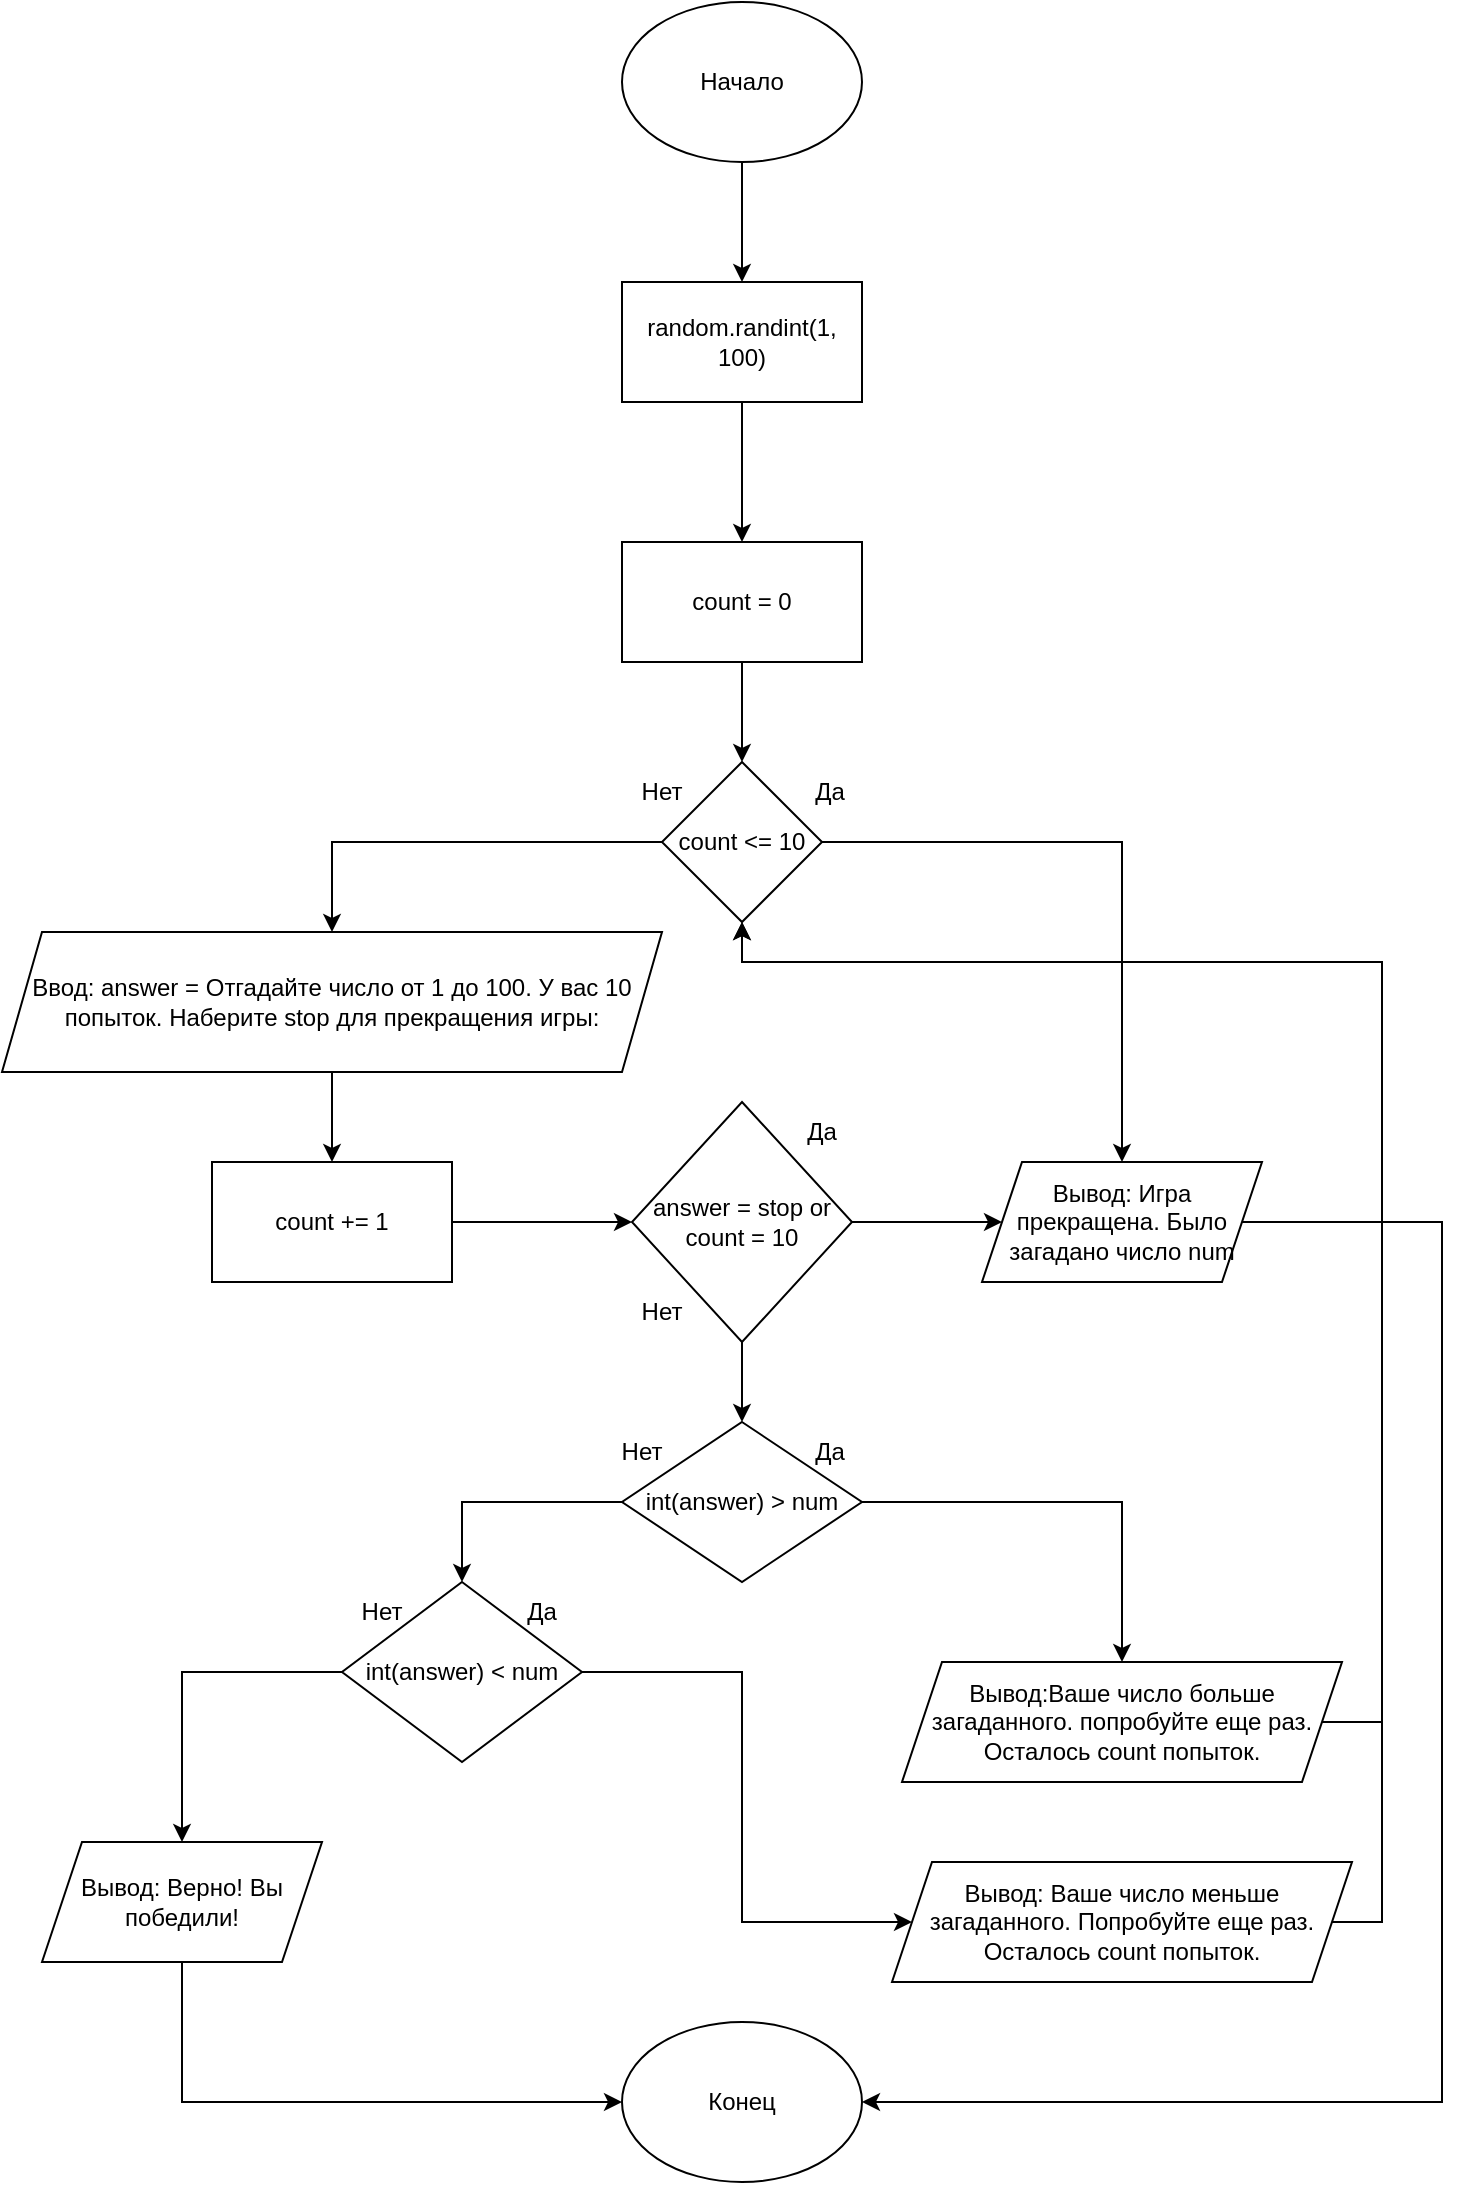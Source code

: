 <mxfile version="16.0.0" type="github">
  <diagram id="60aUjhip32pcZo3pTjMC" name="Page-1">
    <mxGraphModel dx="782" dy="418" grid="1" gridSize="10" guides="1" tooltips="1" connect="1" arrows="1" fold="1" page="1" pageScale="1" pageWidth="827" pageHeight="1169" math="0" shadow="0">
      <root>
        <mxCell id="0" />
        <mxCell id="1" parent="0" />
        <mxCell id="UIRtPsSLRUZ2GGGTHiNp-13" style="edgeStyle=orthogonalEdgeStyle;rounded=0;orthogonalLoop=1;jettySize=auto;html=1;entryX=0.5;entryY=0;entryDx=0;entryDy=0;" edge="1" parent="1" source="UIRtPsSLRUZ2GGGTHiNp-1" target="UIRtPsSLRUZ2GGGTHiNp-2">
          <mxGeometry relative="1" as="geometry" />
        </mxCell>
        <mxCell id="UIRtPsSLRUZ2GGGTHiNp-1" value="Начало" style="ellipse;whiteSpace=wrap;html=1;" vertex="1" parent="1">
          <mxGeometry x="340" y="50" width="120" height="80" as="geometry" />
        </mxCell>
        <mxCell id="UIRtPsSLRUZ2GGGTHiNp-14" style="edgeStyle=orthogonalEdgeStyle;rounded=0;orthogonalLoop=1;jettySize=auto;html=1;entryX=0.5;entryY=0;entryDx=0;entryDy=0;" edge="1" parent="1" source="UIRtPsSLRUZ2GGGTHiNp-2" target="UIRtPsSLRUZ2GGGTHiNp-3">
          <mxGeometry relative="1" as="geometry" />
        </mxCell>
        <mxCell id="UIRtPsSLRUZ2GGGTHiNp-2" value="random.randint(1, 100)" style="rounded=0;whiteSpace=wrap;html=1;" vertex="1" parent="1">
          <mxGeometry x="340" y="190" width="120" height="60" as="geometry" />
        </mxCell>
        <mxCell id="UIRtPsSLRUZ2GGGTHiNp-15" style="edgeStyle=orthogonalEdgeStyle;rounded=0;orthogonalLoop=1;jettySize=auto;html=1;entryX=0.5;entryY=0;entryDx=0;entryDy=0;" edge="1" parent="1" source="UIRtPsSLRUZ2GGGTHiNp-3" target="UIRtPsSLRUZ2GGGTHiNp-4">
          <mxGeometry relative="1" as="geometry" />
        </mxCell>
        <mxCell id="UIRtPsSLRUZ2GGGTHiNp-3" value="count = 0" style="rounded=0;whiteSpace=wrap;html=1;" vertex="1" parent="1">
          <mxGeometry x="340" y="320" width="120" height="60" as="geometry" />
        </mxCell>
        <mxCell id="UIRtPsSLRUZ2GGGTHiNp-10" style="edgeStyle=orthogonalEdgeStyle;rounded=0;orthogonalLoop=1;jettySize=auto;html=1;entryX=0.5;entryY=0;entryDx=0;entryDy=0;" edge="1" parent="1" source="UIRtPsSLRUZ2GGGTHiNp-4" target="UIRtPsSLRUZ2GGGTHiNp-7">
          <mxGeometry relative="1" as="geometry">
            <Array as="points">
              <mxPoint x="195" y="470" />
            </Array>
          </mxGeometry>
        </mxCell>
        <mxCell id="UIRtPsSLRUZ2GGGTHiNp-34" style="edgeStyle=orthogonalEdgeStyle;rounded=0;orthogonalLoop=1;jettySize=auto;html=1;entryX=0.5;entryY=0;entryDx=0;entryDy=0;" edge="1" parent="1" source="UIRtPsSLRUZ2GGGTHiNp-4" target="UIRtPsSLRUZ2GGGTHiNp-18">
          <mxGeometry relative="1" as="geometry" />
        </mxCell>
        <mxCell id="UIRtPsSLRUZ2GGGTHiNp-4" value="count &amp;lt;= 10" style="rhombus;whiteSpace=wrap;html=1;" vertex="1" parent="1">
          <mxGeometry x="360" y="430" width="80" height="80" as="geometry" />
        </mxCell>
        <mxCell id="UIRtPsSLRUZ2GGGTHiNp-5" value="Да" style="text;html=1;strokeColor=none;fillColor=none;align=center;verticalAlign=middle;whiteSpace=wrap;rounded=0;" vertex="1" parent="1">
          <mxGeometry x="414" y="430" width="60" height="30" as="geometry" />
        </mxCell>
        <mxCell id="UIRtPsSLRUZ2GGGTHiNp-6" value="Нет" style="text;html=1;strokeColor=none;fillColor=none;align=center;verticalAlign=middle;whiteSpace=wrap;rounded=0;" vertex="1" parent="1">
          <mxGeometry x="330" y="430" width="60" height="30" as="geometry" />
        </mxCell>
        <mxCell id="UIRtPsSLRUZ2GGGTHiNp-11" style="edgeStyle=orthogonalEdgeStyle;rounded=0;orthogonalLoop=1;jettySize=auto;html=1;" edge="1" parent="1" source="UIRtPsSLRUZ2GGGTHiNp-7" target="UIRtPsSLRUZ2GGGTHiNp-8">
          <mxGeometry relative="1" as="geometry" />
        </mxCell>
        <mxCell id="UIRtPsSLRUZ2GGGTHiNp-7" value="Ввод: answer = Отгадайте число от 1 до 100. У вас 10 попыток. Наберите stop для прекращения игры:" style="shape=parallelogram;perimeter=parallelogramPerimeter;whiteSpace=wrap;html=1;fixedSize=1;" vertex="1" parent="1">
          <mxGeometry x="30" y="515" width="330" height="70" as="geometry" />
        </mxCell>
        <mxCell id="UIRtPsSLRUZ2GGGTHiNp-12" style="edgeStyle=orthogonalEdgeStyle;rounded=0;orthogonalLoop=1;jettySize=auto;html=1;entryX=0;entryY=0.5;entryDx=0;entryDy=0;" edge="1" parent="1" source="UIRtPsSLRUZ2GGGTHiNp-8" target="UIRtPsSLRUZ2GGGTHiNp-9">
          <mxGeometry relative="1" as="geometry" />
        </mxCell>
        <mxCell id="UIRtPsSLRUZ2GGGTHiNp-8" value="count += 1" style="rounded=0;whiteSpace=wrap;html=1;" vertex="1" parent="1">
          <mxGeometry x="135" y="630" width="120" height="60" as="geometry" />
        </mxCell>
        <mxCell id="UIRtPsSLRUZ2GGGTHiNp-19" style="edgeStyle=orthogonalEdgeStyle;rounded=0;orthogonalLoop=1;jettySize=auto;html=1;entryX=0;entryY=0.5;entryDx=0;entryDy=0;" edge="1" parent="1" source="UIRtPsSLRUZ2GGGTHiNp-9" target="UIRtPsSLRUZ2GGGTHiNp-18">
          <mxGeometry relative="1" as="geometry" />
        </mxCell>
        <mxCell id="UIRtPsSLRUZ2GGGTHiNp-22" style="edgeStyle=orthogonalEdgeStyle;rounded=0;orthogonalLoop=1;jettySize=auto;html=1;entryX=0.5;entryY=0;entryDx=0;entryDy=0;" edge="1" parent="1" source="UIRtPsSLRUZ2GGGTHiNp-9" target="UIRtPsSLRUZ2GGGTHiNp-21">
          <mxGeometry relative="1" as="geometry" />
        </mxCell>
        <mxCell id="UIRtPsSLRUZ2GGGTHiNp-9" value="answer = stop or count = 10" style="rhombus;whiteSpace=wrap;html=1;" vertex="1" parent="1">
          <mxGeometry x="345" y="600" width="110" height="120" as="geometry" />
        </mxCell>
        <mxCell id="UIRtPsSLRUZ2GGGTHiNp-16" value="Да" style="text;html=1;strokeColor=none;fillColor=none;align=center;verticalAlign=middle;whiteSpace=wrap;rounded=0;" vertex="1" parent="1">
          <mxGeometry x="410" y="600" width="60" height="30" as="geometry" />
        </mxCell>
        <mxCell id="UIRtPsSLRUZ2GGGTHiNp-17" value="Нет" style="text;html=1;strokeColor=none;fillColor=none;align=center;verticalAlign=middle;whiteSpace=wrap;rounded=0;" vertex="1" parent="1">
          <mxGeometry x="330" y="690" width="60" height="30" as="geometry" />
        </mxCell>
        <mxCell id="UIRtPsSLRUZ2GGGTHiNp-41" style="edgeStyle=orthogonalEdgeStyle;rounded=0;orthogonalLoop=1;jettySize=auto;html=1;entryX=1;entryY=0.5;entryDx=0;entryDy=0;" edge="1" parent="1" source="UIRtPsSLRUZ2GGGTHiNp-18" target="UIRtPsSLRUZ2GGGTHiNp-38">
          <mxGeometry relative="1" as="geometry">
            <Array as="points">
              <mxPoint x="750" y="660" />
              <mxPoint x="750" y="1100" />
            </Array>
          </mxGeometry>
        </mxCell>
        <mxCell id="UIRtPsSLRUZ2GGGTHiNp-18" value="Вывод: Игра прекращена. Было загадано число num" style="shape=parallelogram;perimeter=parallelogramPerimeter;whiteSpace=wrap;html=1;fixedSize=1;" vertex="1" parent="1">
          <mxGeometry x="520" y="630" width="140" height="60" as="geometry" />
        </mxCell>
        <mxCell id="UIRtPsSLRUZ2GGGTHiNp-24" style="edgeStyle=orthogonalEdgeStyle;rounded=0;orthogonalLoop=1;jettySize=auto;html=1;" edge="1" parent="1" source="UIRtPsSLRUZ2GGGTHiNp-20" target="UIRtPsSLRUZ2GGGTHiNp-4">
          <mxGeometry relative="1" as="geometry">
            <mxPoint x="450" y="470" as="targetPoint" />
            <Array as="points">
              <mxPoint x="720" y="910" />
              <mxPoint x="720" y="530" />
              <mxPoint x="400" y="530" />
            </Array>
          </mxGeometry>
        </mxCell>
        <mxCell id="UIRtPsSLRUZ2GGGTHiNp-20" value="Вывод:Ваше число больше загаданного. попробуйте еще раз. Осталось count попыток." style="shape=parallelogram;perimeter=parallelogramPerimeter;whiteSpace=wrap;html=1;fixedSize=1;" vertex="1" parent="1">
          <mxGeometry x="480" y="880" width="220" height="60" as="geometry" />
        </mxCell>
        <mxCell id="UIRtPsSLRUZ2GGGTHiNp-23" style="edgeStyle=orthogonalEdgeStyle;rounded=0;orthogonalLoop=1;jettySize=auto;html=1;entryX=0.5;entryY=0;entryDx=0;entryDy=0;" edge="1" parent="1" source="UIRtPsSLRUZ2GGGTHiNp-21" target="UIRtPsSLRUZ2GGGTHiNp-20">
          <mxGeometry relative="1" as="geometry" />
        </mxCell>
        <mxCell id="UIRtPsSLRUZ2GGGTHiNp-29" style="edgeStyle=orthogonalEdgeStyle;rounded=0;orthogonalLoop=1;jettySize=auto;html=1;entryX=0.5;entryY=0;entryDx=0;entryDy=0;" edge="1" parent="1" source="UIRtPsSLRUZ2GGGTHiNp-21" target="UIRtPsSLRUZ2GGGTHiNp-28">
          <mxGeometry relative="1" as="geometry" />
        </mxCell>
        <mxCell id="UIRtPsSLRUZ2GGGTHiNp-21" value="int(answer) &amp;gt; num" style="rhombus;whiteSpace=wrap;html=1;" vertex="1" parent="1">
          <mxGeometry x="340" y="760" width="120" height="80" as="geometry" />
        </mxCell>
        <mxCell id="UIRtPsSLRUZ2GGGTHiNp-26" value="Да" style="text;html=1;strokeColor=none;fillColor=none;align=center;verticalAlign=middle;whiteSpace=wrap;rounded=0;" vertex="1" parent="1">
          <mxGeometry x="414" y="760" width="60" height="30" as="geometry" />
        </mxCell>
        <mxCell id="UIRtPsSLRUZ2GGGTHiNp-27" value="Нет" style="text;html=1;strokeColor=none;fillColor=none;align=center;verticalAlign=middle;whiteSpace=wrap;rounded=0;" vertex="1" parent="1">
          <mxGeometry x="320" y="760" width="60" height="30" as="geometry" />
        </mxCell>
        <mxCell id="UIRtPsSLRUZ2GGGTHiNp-36" style="edgeStyle=orthogonalEdgeStyle;rounded=0;orthogonalLoop=1;jettySize=auto;html=1;entryX=0.5;entryY=0;entryDx=0;entryDy=0;" edge="1" parent="1" source="UIRtPsSLRUZ2GGGTHiNp-28" target="UIRtPsSLRUZ2GGGTHiNp-35">
          <mxGeometry relative="1" as="geometry" />
        </mxCell>
        <mxCell id="UIRtPsSLRUZ2GGGTHiNp-37" style="edgeStyle=orthogonalEdgeStyle;rounded=0;orthogonalLoop=1;jettySize=auto;html=1;entryX=0;entryY=0.5;entryDx=0;entryDy=0;" edge="1" parent="1" source="UIRtPsSLRUZ2GGGTHiNp-28" target="UIRtPsSLRUZ2GGGTHiNp-32">
          <mxGeometry relative="1" as="geometry">
            <Array as="points">
              <mxPoint x="400" y="885" />
              <mxPoint x="400" y="1010" />
            </Array>
          </mxGeometry>
        </mxCell>
        <mxCell id="UIRtPsSLRUZ2GGGTHiNp-28" value="int(answer) &amp;lt; num" style="rhombus;whiteSpace=wrap;html=1;" vertex="1" parent="1">
          <mxGeometry x="200" y="840" width="120" height="90" as="geometry" />
        </mxCell>
        <mxCell id="UIRtPsSLRUZ2GGGTHiNp-30" value="Нет" style="text;html=1;strokeColor=none;fillColor=none;align=center;verticalAlign=middle;whiteSpace=wrap;rounded=0;" vertex="1" parent="1">
          <mxGeometry x="190" y="840" width="60" height="30" as="geometry" />
        </mxCell>
        <mxCell id="UIRtPsSLRUZ2GGGTHiNp-31" value="Да" style="text;html=1;strokeColor=none;fillColor=none;align=center;verticalAlign=middle;whiteSpace=wrap;rounded=0;" vertex="1" parent="1">
          <mxGeometry x="270" y="840" width="60" height="30" as="geometry" />
        </mxCell>
        <mxCell id="UIRtPsSLRUZ2GGGTHiNp-40" style="edgeStyle=orthogonalEdgeStyle;rounded=0;orthogonalLoop=1;jettySize=auto;html=1;" edge="1" parent="1" source="UIRtPsSLRUZ2GGGTHiNp-32" target="UIRtPsSLRUZ2GGGTHiNp-4">
          <mxGeometry relative="1" as="geometry">
            <Array as="points">
              <mxPoint x="720" y="1010" />
              <mxPoint x="720" y="530" />
              <mxPoint x="400" y="530" />
            </Array>
          </mxGeometry>
        </mxCell>
        <mxCell id="UIRtPsSLRUZ2GGGTHiNp-32" value="Вывод: Ваше число меньше загаданного. Попробуйте еще раз. Осталось count попыток." style="shape=parallelogram;perimeter=parallelogramPerimeter;whiteSpace=wrap;html=1;fixedSize=1;" vertex="1" parent="1">
          <mxGeometry x="475" y="980" width="230" height="60" as="geometry" />
        </mxCell>
        <mxCell id="UIRtPsSLRUZ2GGGTHiNp-39" style="edgeStyle=orthogonalEdgeStyle;rounded=0;orthogonalLoop=1;jettySize=auto;html=1;entryX=0;entryY=0.5;entryDx=0;entryDy=0;" edge="1" parent="1" source="UIRtPsSLRUZ2GGGTHiNp-35" target="UIRtPsSLRUZ2GGGTHiNp-38">
          <mxGeometry relative="1" as="geometry">
            <Array as="points">
              <mxPoint x="120" y="1100" />
            </Array>
          </mxGeometry>
        </mxCell>
        <mxCell id="UIRtPsSLRUZ2GGGTHiNp-35" value="Вывод: Верно! Вы победили!" style="shape=parallelogram;perimeter=parallelogramPerimeter;whiteSpace=wrap;html=1;fixedSize=1;" vertex="1" parent="1">
          <mxGeometry x="50" y="970" width="140" height="60" as="geometry" />
        </mxCell>
        <mxCell id="UIRtPsSLRUZ2GGGTHiNp-38" value="Конец" style="ellipse;whiteSpace=wrap;html=1;" vertex="1" parent="1">
          <mxGeometry x="340" y="1060" width="120" height="80" as="geometry" />
        </mxCell>
      </root>
    </mxGraphModel>
  </diagram>
</mxfile>
